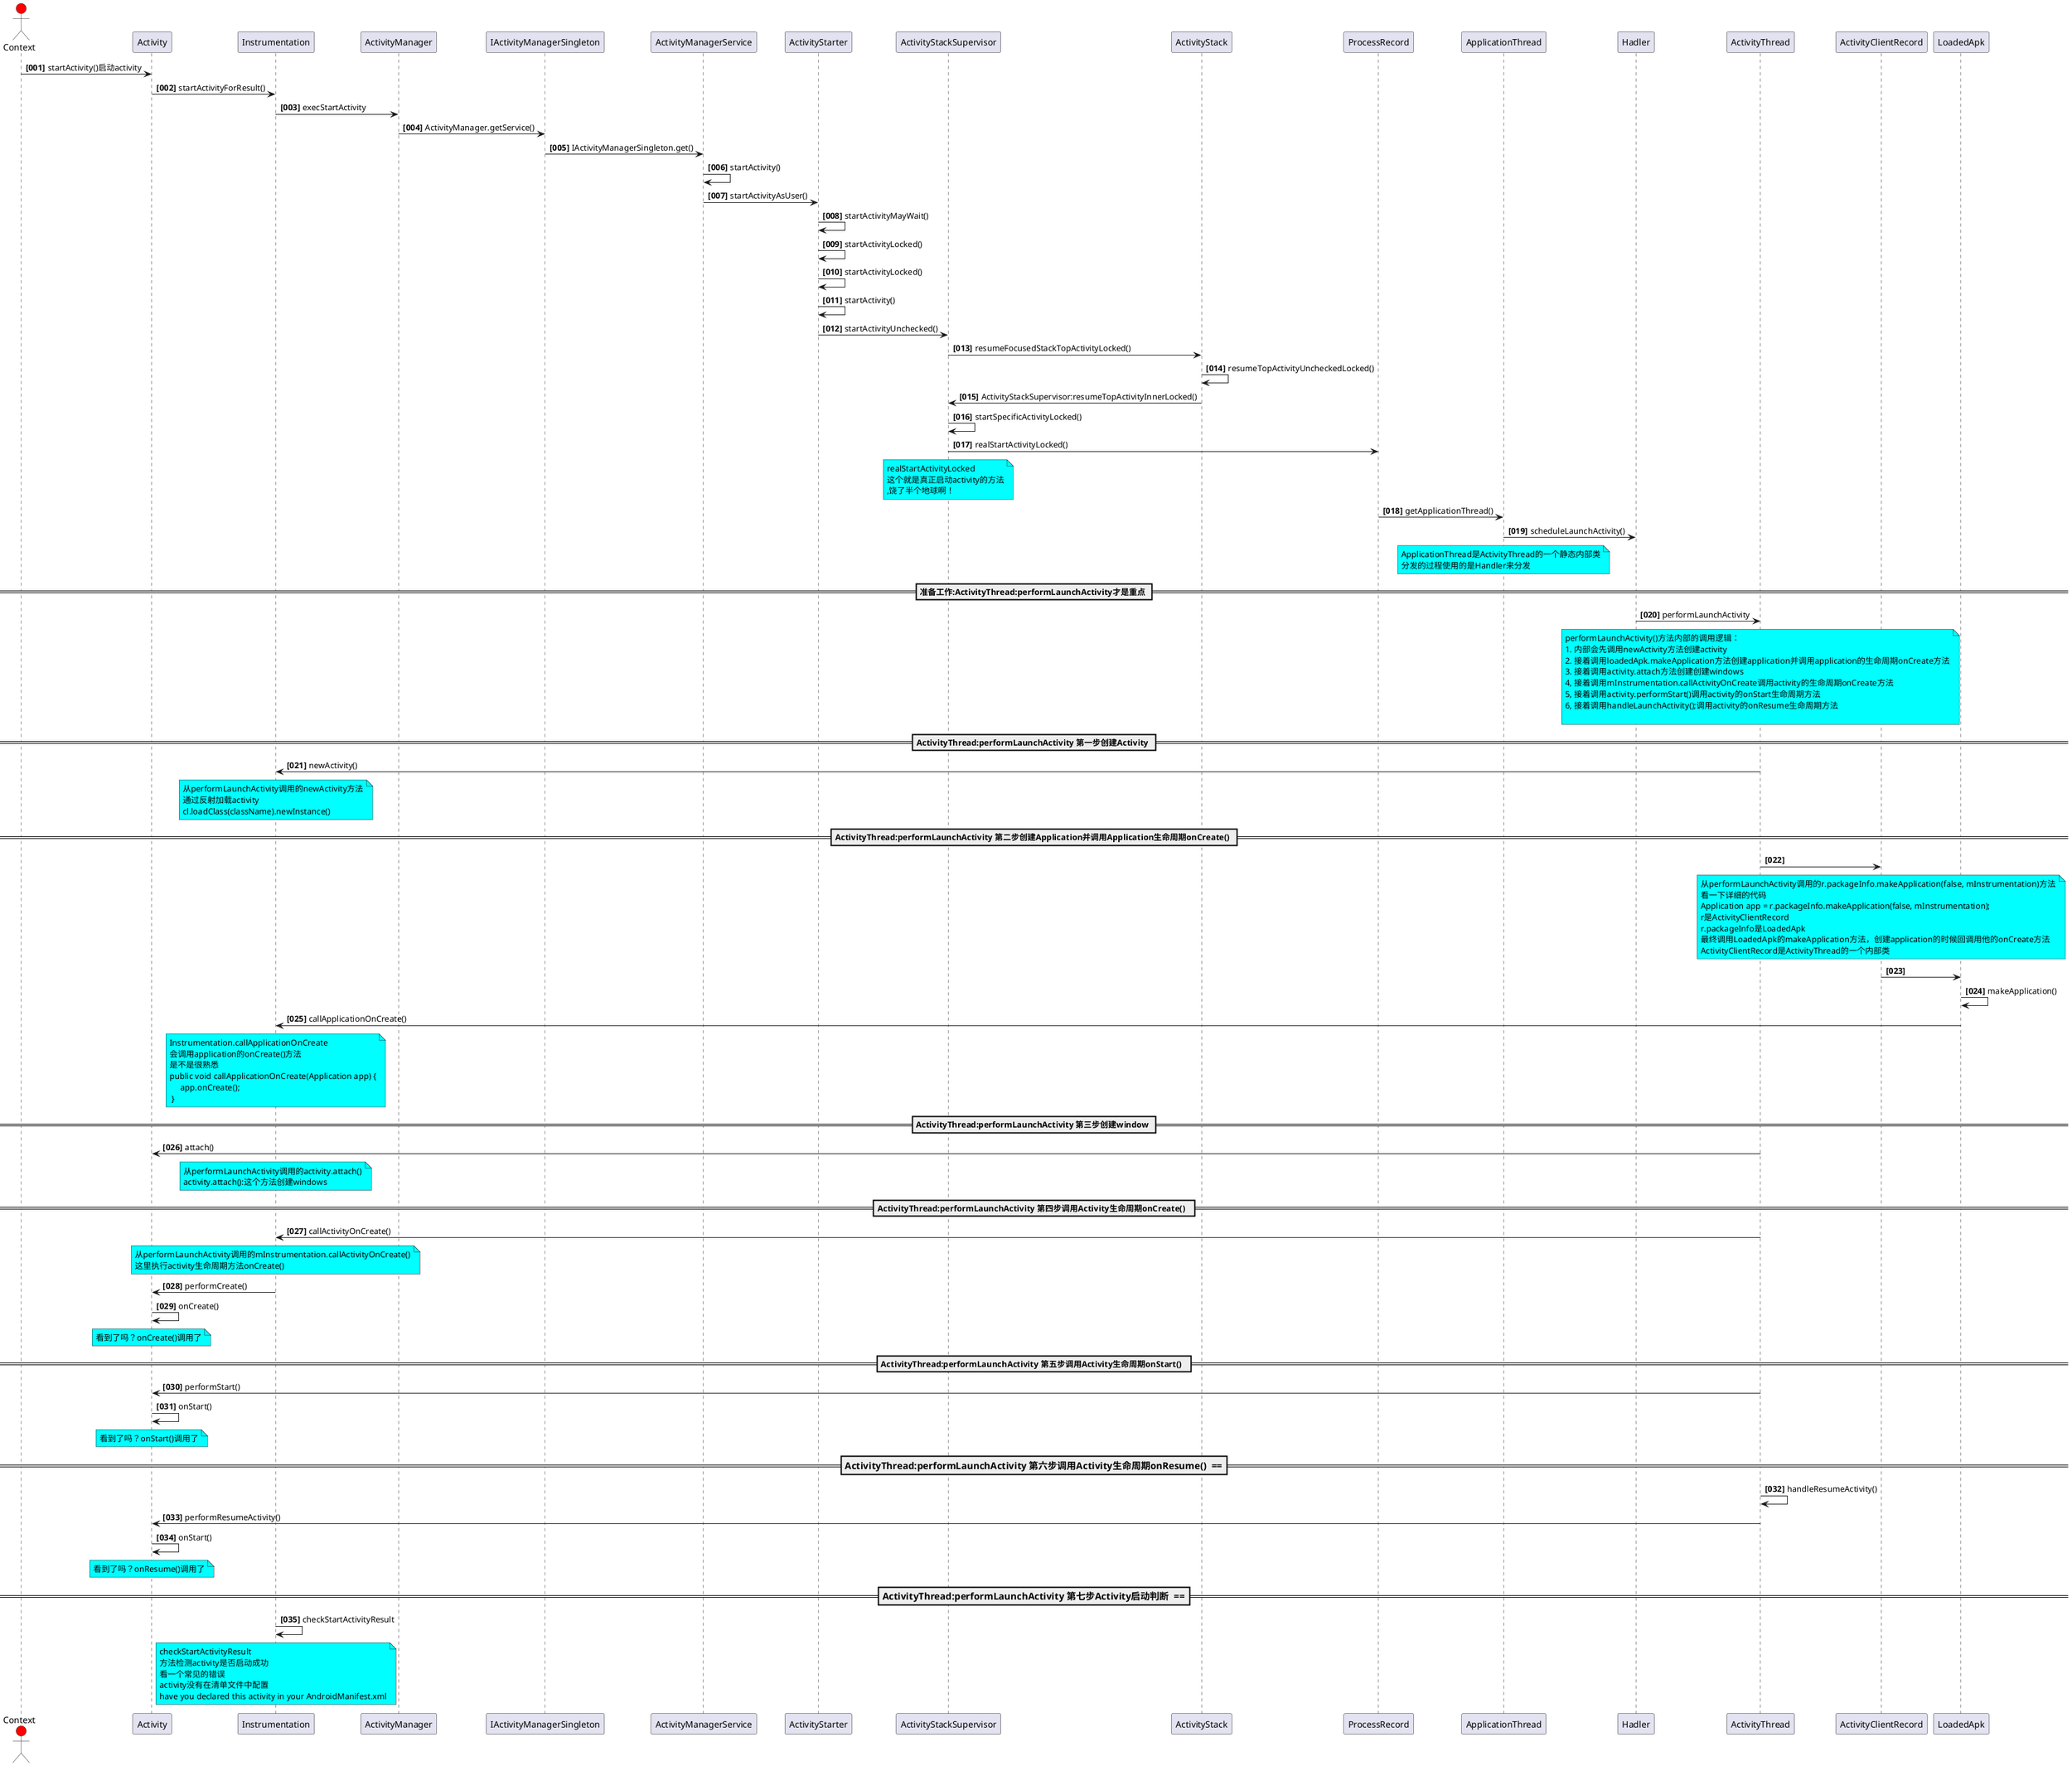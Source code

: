 @startuml
actor Context #red
autonumber 1 1 "<b>[000]"
 Context-> Activity :startActivity()启动activity
Activity ->Instrumentation : startActivityForResult()

Instrumentation->ActivityManager:execStartActivity


ActivityManager->IActivityManagerSingleton:ActivityManager.getService()

IActivityManagerSingleton->ActivityManagerService:IActivityManagerSingleton.get()
ActivityManagerService ->ActivityManagerService:startActivity()
ActivityManagerService ->ActivityStarter:startActivityAsUser()

ActivityStarter->ActivityStarter:startActivityMayWait()
ActivityStarter->ActivityStarter:startActivityLocked()
ActivityStarter->ActivityStarter:startActivityLocked()
ActivityStarter->ActivityStarter:startActivity()
ActivityStarter->ActivityStackSupervisor:startActivityUnchecked()
ActivityStackSupervisor->ActivityStack:resumeFocusedStackTopActivityLocked()

ActivityStack ->ActivityStack: resumeTopActivityUncheckedLocked()
ActivityStack->ActivityStackSupervisor:ActivityStackSupervisor:resumeTopActivityInnerLocked()
ActivityStackSupervisor->ActivityStackSupervisor:startSpecificActivityLocked()
ActivityStackSupervisor->ProcessRecord:realStartActivityLocked()
note over of ActivityStackSupervisor #aqua
realStartActivityLocked
这个就是真正启动activity的方法
,饶了半个地球啊！
end note
ProcessRecord->ApplicationThread:getApplicationThread()

ApplicationThread->Hadler:scheduleLaunchActivity()
note over of ApplicationThread #aqua
ApplicationThread是ActivityThread的一个静态内部类
分发的过程使用的是Handler来分发
end note
== 准备工作:ActivityThread:performLaunchActivity才是重点 ==
Hadler->ActivityThread:performLaunchActivity
note over of ActivityThread #aqua
performLaunchActivity()方法内部的调用逻辑：
1. 内部会先调用newActivity方法创建activity
2. 接着调用loadedApk.makeApplication方法创建application并调用application的生命周期onCreate方法
3. 接着调用activity.attach方法创建创建windows
4, 接着调用mInstrumentation.callActivityOnCreate调用activity的生命周期onCreate方法
5, 接着调用activity.performStart()调用activity的onStart生命周期方法
6, 接着调用handleLaunchActivity();调用activity的onResume生命周期方法

end note
== ActivityThread:performLaunchActivity 第一步创建Activity ==
ActivityThread->Instrumentation:newActivity()
note over of Instrumentation #aqua
从performLaunchActivity调用的newActivity方法
通过反射加载activity
cl.loadClass(className).newInstance()
end note
== ActivityThread:performLaunchActivity 第二步创建Application并调用Application生命周期onCreate() ==
ActivityThread->ActivityClientRecord
note over of ActivityClientRecord #aqua
从performLaunchActivity调用的r.packageInfo.makeApplication(false, mInstrumentation)方法
看一下详细的代码
Application app = r.packageInfo.makeApplication(false, mInstrumentation);
r是ActivityClientRecord
r.packageInfo是LoadedApk
最终调用LoadedApk的makeApplication方法，创建application的时候回调用他的onCreate方法
ActivityClientRecord是ActivityThread的一个内部类
end note

ActivityClientRecord->LoadedApk
LoadedApk->LoadedApk:makeApplication()
LoadedApk->Instrumentation:callApplicationOnCreate()

note over of Instrumentation #aqua
Instrumentation.callApplicationOnCreate
会调用application的onCreate()方法
是不是很熟悉
public void callApplicationOnCreate(Application app) {
     app.onCreate();
 }
end note
== ActivityThread:performLaunchActivity 第三步创建window ==
ActivityThread->Activity:attach()
note over of Instrumentation #aqua
从performLaunchActivity调用的activity.attach()
activity.attach():这个方法创建windows
end note
== ActivityThread:performLaunchActivity 第四步调用Activity生命周期onCreate()  ==
ActivityThread->Instrumentation:callActivityOnCreate()

note over of Instrumentation #aqua
从performLaunchActivity调用的mInstrumentation.callActivityOnCreate()
这里执行activity生命周期方法onCreate()
end note

Instrumentation->Activity:performCreate()
Activity->Activity:onCreate()
note over of Activity #aqua
看到了吗？onCreate()调用了
end note
== ActivityThread:performLaunchActivity 第五步调用Activity生命周期onStart()  ==
ActivityThread->Activity:performStart()
Activity->Activity:onStart()
note over of Activity #aqua
看到了吗？onStart()调用了
end note
== == ActivityThread:performLaunchActivity 第六步调用Activity生命周期onResume()  == ==
ActivityThread->ActivityThread:handleResumeActivity()
ActivityThread->Activity:performResumeActivity()
Activity->Activity:onStart()
note over of Activity #aqua
看到了吗？onResume()调用了
end note
== == ActivityThread:performLaunchActivity 第七步Activity启动判断  == ==
Instrumentation->Instrumentation:checkStartActivityResult
note over of Instrumentation #aqua
checkStartActivityResult
方法检测activity是否启动成功
看一个常见的错误
activity没有在清单文件中配置
have you declared this activity in your AndroidManifest.xml
end note
autonumber stop
@enduml